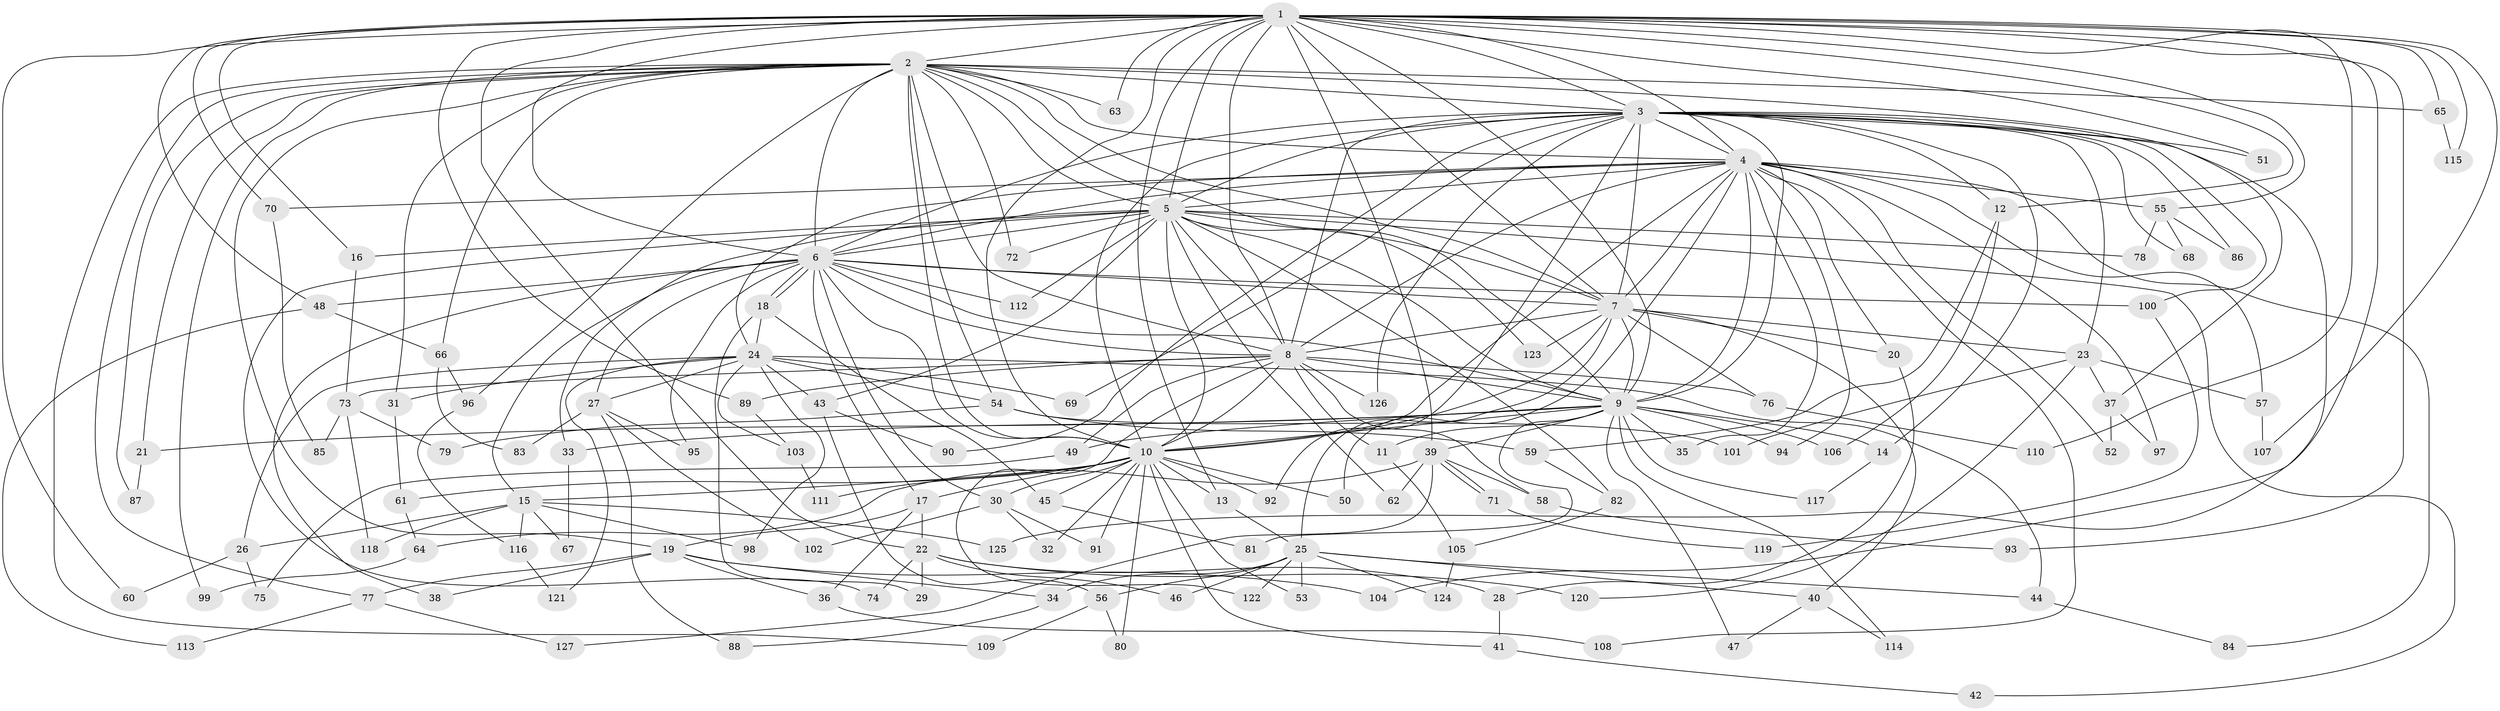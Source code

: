 // coarse degree distribution, {23: 0.02040816326530612, 29: 0.01020408163265306, 19: 0.01020408163265306, 17: 0.02040816326530612, 20: 0.01020408163265306, 21: 0.01020408163265306, 3: 0.22448979591836735, 4: 0.08163265306122448, 8: 0.030612244897959183, 6: 0.02040816326530612, 5: 0.04081632653061224, 7: 0.02040816326530612, 2: 0.45918367346938777, 13: 0.01020408163265306, 10: 0.01020408163265306, 1: 0.02040816326530612}
// Generated by graph-tools (version 1.1) at 2025/41/03/06/25 10:41:44]
// undirected, 127 vertices, 279 edges
graph export_dot {
graph [start="1"]
  node [color=gray90,style=filled];
  1;
  2;
  3;
  4;
  5;
  6;
  7;
  8;
  9;
  10;
  11;
  12;
  13;
  14;
  15;
  16;
  17;
  18;
  19;
  20;
  21;
  22;
  23;
  24;
  25;
  26;
  27;
  28;
  29;
  30;
  31;
  32;
  33;
  34;
  35;
  36;
  37;
  38;
  39;
  40;
  41;
  42;
  43;
  44;
  45;
  46;
  47;
  48;
  49;
  50;
  51;
  52;
  53;
  54;
  55;
  56;
  57;
  58;
  59;
  60;
  61;
  62;
  63;
  64;
  65;
  66;
  67;
  68;
  69;
  70;
  71;
  72;
  73;
  74;
  75;
  76;
  77;
  78;
  79;
  80;
  81;
  82;
  83;
  84;
  85;
  86;
  87;
  88;
  89;
  90;
  91;
  92;
  93;
  94;
  95;
  96;
  97;
  98;
  99;
  100;
  101;
  102;
  103;
  104;
  105;
  106;
  107;
  108;
  109;
  110;
  111;
  112;
  113;
  114;
  115;
  116;
  117;
  118;
  119;
  120;
  121;
  122;
  123;
  124;
  125;
  126;
  127;
  1 -- 2;
  1 -- 3;
  1 -- 4;
  1 -- 5;
  1 -- 6;
  1 -- 7;
  1 -- 8;
  1 -- 9;
  1 -- 10;
  1 -- 12;
  1 -- 13;
  1 -- 16;
  1 -- 22;
  1 -- 39;
  1 -- 48;
  1 -- 51;
  1 -- 55;
  1 -- 60;
  1 -- 63;
  1 -- 65;
  1 -- 70;
  1 -- 89;
  1 -- 93;
  1 -- 107;
  1 -- 110;
  1 -- 115;
  1 -- 125;
  2 -- 3;
  2 -- 4;
  2 -- 5;
  2 -- 6;
  2 -- 7;
  2 -- 8;
  2 -- 9;
  2 -- 10;
  2 -- 19;
  2 -- 21;
  2 -- 31;
  2 -- 37;
  2 -- 54;
  2 -- 63;
  2 -- 65;
  2 -- 66;
  2 -- 72;
  2 -- 77;
  2 -- 87;
  2 -- 96;
  2 -- 99;
  2 -- 109;
  3 -- 4;
  3 -- 5;
  3 -- 6;
  3 -- 7;
  3 -- 8;
  3 -- 9;
  3 -- 10;
  3 -- 12;
  3 -- 14;
  3 -- 23;
  3 -- 51;
  3 -- 68;
  3 -- 69;
  3 -- 86;
  3 -- 90;
  3 -- 92;
  3 -- 100;
  3 -- 104;
  3 -- 126;
  4 -- 5;
  4 -- 6;
  4 -- 7;
  4 -- 8;
  4 -- 9;
  4 -- 10;
  4 -- 20;
  4 -- 24;
  4 -- 35;
  4 -- 50;
  4 -- 52;
  4 -- 55;
  4 -- 57;
  4 -- 70;
  4 -- 84;
  4 -- 94;
  4 -- 97;
  4 -- 108;
  5 -- 6;
  5 -- 7;
  5 -- 8;
  5 -- 9;
  5 -- 10;
  5 -- 16;
  5 -- 33;
  5 -- 42;
  5 -- 43;
  5 -- 62;
  5 -- 72;
  5 -- 74;
  5 -- 78;
  5 -- 82;
  5 -- 112;
  5 -- 123;
  6 -- 7;
  6 -- 8;
  6 -- 9;
  6 -- 10;
  6 -- 15;
  6 -- 17;
  6 -- 18;
  6 -- 18;
  6 -- 27;
  6 -- 30;
  6 -- 38;
  6 -- 48;
  6 -- 95;
  6 -- 100;
  6 -- 112;
  7 -- 8;
  7 -- 9;
  7 -- 10;
  7 -- 20;
  7 -- 23;
  7 -- 25;
  7 -- 40;
  7 -- 76;
  7 -- 123;
  8 -- 9;
  8 -- 10;
  8 -- 11;
  8 -- 49;
  8 -- 58;
  8 -- 73;
  8 -- 76;
  8 -- 89;
  8 -- 122;
  8 -- 126;
  9 -- 10;
  9 -- 11;
  9 -- 14;
  9 -- 21;
  9 -- 33;
  9 -- 35;
  9 -- 39;
  9 -- 47;
  9 -- 49;
  9 -- 81;
  9 -- 94;
  9 -- 106;
  9 -- 114;
  9 -- 117;
  10 -- 13;
  10 -- 15;
  10 -- 17;
  10 -- 30;
  10 -- 32;
  10 -- 41;
  10 -- 45;
  10 -- 50;
  10 -- 53;
  10 -- 61;
  10 -- 80;
  10 -- 91;
  10 -- 92;
  10 -- 111;
  11 -- 105;
  12 -- 59;
  12 -- 106;
  13 -- 25;
  14 -- 117;
  15 -- 26;
  15 -- 67;
  15 -- 98;
  15 -- 116;
  15 -- 118;
  15 -- 125;
  16 -- 73;
  17 -- 19;
  17 -- 22;
  17 -- 36;
  18 -- 24;
  18 -- 29;
  18 -- 45;
  19 -- 34;
  19 -- 36;
  19 -- 38;
  19 -- 77;
  19 -- 104;
  20 -- 28;
  21 -- 87;
  22 -- 28;
  22 -- 29;
  22 -- 46;
  22 -- 74;
  22 -- 120;
  23 -- 37;
  23 -- 57;
  23 -- 101;
  23 -- 120;
  24 -- 26;
  24 -- 27;
  24 -- 31;
  24 -- 43;
  24 -- 44;
  24 -- 54;
  24 -- 69;
  24 -- 98;
  24 -- 103;
  24 -- 121;
  25 -- 34;
  25 -- 40;
  25 -- 44;
  25 -- 46;
  25 -- 53;
  25 -- 56;
  25 -- 122;
  25 -- 124;
  26 -- 60;
  26 -- 75;
  27 -- 83;
  27 -- 88;
  27 -- 95;
  27 -- 102;
  28 -- 41;
  30 -- 32;
  30 -- 91;
  30 -- 102;
  31 -- 61;
  33 -- 67;
  34 -- 88;
  36 -- 108;
  37 -- 52;
  37 -- 97;
  39 -- 58;
  39 -- 62;
  39 -- 64;
  39 -- 71;
  39 -- 71;
  39 -- 127;
  40 -- 47;
  40 -- 114;
  41 -- 42;
  43 -- 56;
  43 -- 90;
  44 -- 84;
  45 -- 81;
  48 -- 66;
  48 -- 113;
  49 -- 75;
  54 -- 59;
  54 -- 79;
  54 -- 101;
  55 -- 68;
  55 -- 78;
  55 -- 86;
  56 -- 80;
  56 -- 109;
  57 -- 107;
  58 -- 93;
  59 -- 82;
  61 -- 64;
  64 -- 99;
  65 -- 115;
  66 -- 83;
  66 -- 96;
  70 -- 85;
  71 -- 119;
  73 -- 79;
  73 -- 85;
  73 -- 118;
  76 -- 110;
  77 -- 113;
  77 -- 127;
  82 -- 105;
  89 -- 103;
  96 -- 116;
  100 -- 119;
  103 -- 111;
  105 -- 124;
  116 -- 121;
}
